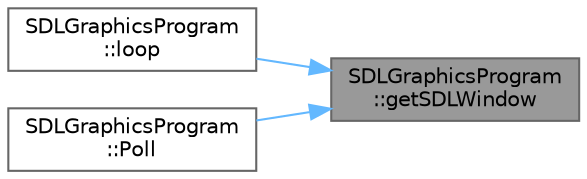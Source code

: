 digraph "SDLGraphicsProgram::getSDLWindow"
{
 // LATEX_PDF_SIZE
  bgcolor="transparent";
  edge [fontname=Helvetica,fontsize=10,labelfontname=Helvetica,labelfontsize=10];
  node [fontname=Helvetica,fontsize=10,shape=box,height=0.2,width=0.4];
  rankdir="RL";
  Node1 [id="Node000001",label="SDLGraphicsProgram\l::getSDLWindow",height=0.2,width=0.4,color="gray40", fillcolor="grey60", style="filled", fontcolor="black",tooltip="Gets a pointer to the SDL window."];
  Node1 -> Node2 [id="edge1_Node000001_Node000002",dir="back",color="steelblue1",style="solid",tooltip=" "];
  Node2 [id="Node000002",label="SDLGraphicsProgram\l::loop",height=0.2,width=0.4,color="grey40", fillcolor="white", style="filled",URL="$class_s_d_l_graphics_program.html#afdca0d5835b36a1b18d7eac69056c6ff",tooltip="Main loop that runs indefinitely."];
  Node1 -> Node3 [id="edge2_Node000001_Node000003",dir="back",color="steelblue1",style="solid",tooltip=" "];
  Node3 [id="Node000003",label="SDLGraphicsProgram\l::Poll",height=0.2,width=0.4,color="grey40", fillcolor="white", style="filled",URL="$class_s_d_l_graphics_program.html#a5b78e5686035e0f3c66d0a09876651b4",tooltip="Polls events."];
}

